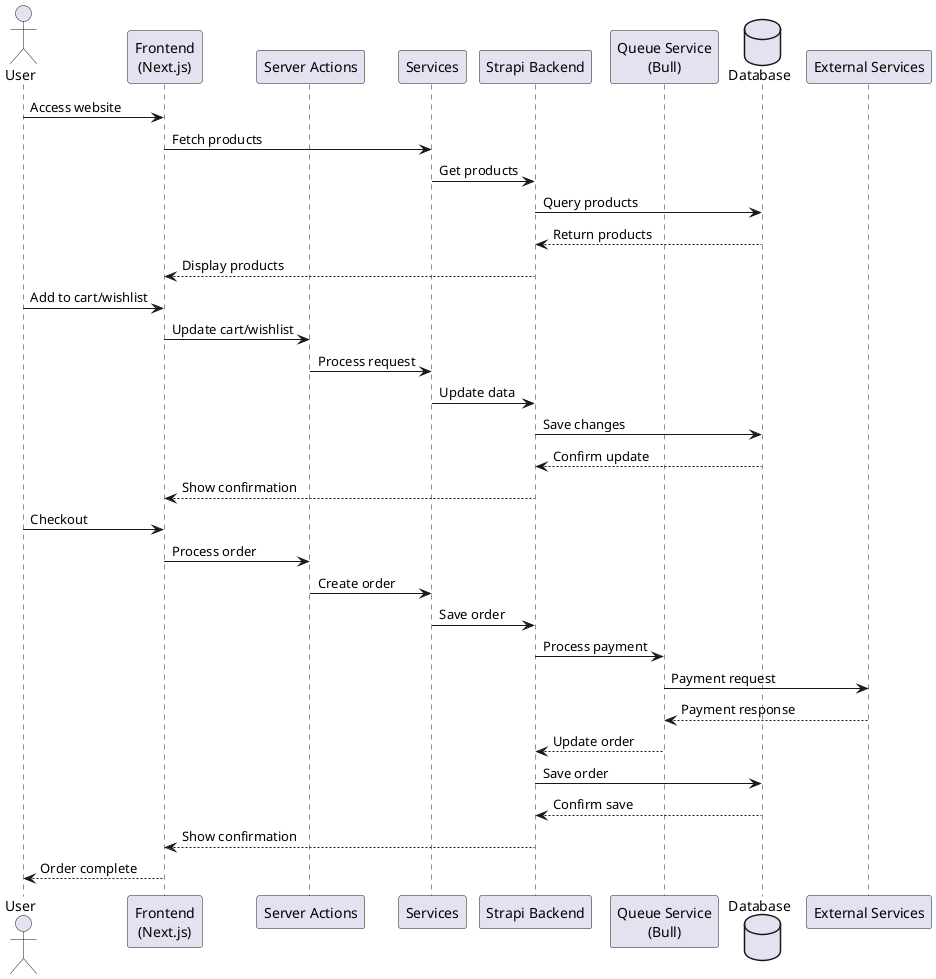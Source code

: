 @startuml
actor User
participant "Frontend\n(Next.js)" as Frontend
participant "Server Actions" as Actions
participant "Services" as Services
participant "Strapi Backend" as Backend
participant "Queue Service\n(Bull)" as Queue
database "Database" as DB
participant "External Services" as External

User -> Frontend: Access website
Frontend -> Services: Fetch products
Services -> Backend: Get products
Backend -> DB: Query products
DB --> Backend: Return products
Backend --> Frontend: Display products

User -> Frontend: Add to cart/wishlist
Frontend -> Actions: Update cart/wishlist
Actions -> Services: Process request
Services -> Backend: Update data
Backend -> DB: Save changes
DB --> Backend: Confirm update
Backend --> Frontend: Show confirmation

User -> Frontend: Checkout
Frontend -> Actions: Process order
Actions -> Services: Create order
Services -> Backend: Save order
Backend -> Queue: Process payment
Queue -> External: Payment request
External --> Queue: Payment response
Queue --> Backend: Update order
Backend -> DB: Save order
DB --> Backend: Confirm save
Backend --> Frontend: Show confirmation
Frontend --> User: Order complete

@enduml